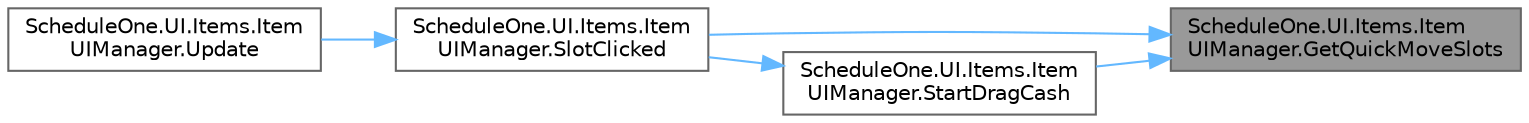 digraph "ScheduleOne.UI.Items.ItemUIManager.GetQuickMoveSlots"
{
 // LATEX_PDF_SIZE
  bgcolor="transparent";
  edge [fontname=Helvetica,fontsize=10,labelfontname=Helvetica,labelfontsize=10];
  node [fontname=Helvetica,fontsize=10,shape=box,height=0.2,width=0.4];
  rankdir="RL";
  Node1 [id="Node000001",label="ScheduleOne.UI.Items.Item\lUIManager.GetQuickMoveSlots",height=0.2,width=0.4,color="gray40", fillcolor="grey60", style="filled", fontcolor="black",tooltip=" "];
  Node1 -> Node2 [id="edge1_Node000001_Node000002",dir="back",color="steelblue1",style="solid",tooltip=" "];
  Node2 [id="Node000002",label="ScheduleOne.UI.Items.Item\lUIManager.SlotClicked",height=0.2,width=0.4,color="grey40", fillcolor="white", style="filled",URL="$class_schedule_one_1_1_u_i_1_1_items_1_1_item_u_i_manager.html#adc08ecdace7a4c44eae24895b22571e3",tooltip=" "];
  Node2 -> Node3 [id="edge2_Node000002_Node000003",dir="back",color="steelblue1",style="solid",tooltip=" "];
  Node3 [id="Node000003",label="ScheduleOne.UI.Items.Item\lUIManager.Update",height=0.2,width=0.4,color="grey40", fillcolor="white", style="filled",URL="$class_schedule_one_1_1_u_i_1_1_items_1_1_item_u_i_manager.html#a6eff3739649a1b44d6f83e8a22be4539",tooltip=" "];
  Node1 -> Node4 [id="edge3_Node000001_Node000004",dir="back",color="steelblue1",style="solid",tooltip=" "];
  Node4 [id="Node000004",label="ScheduleOne.UI.Items.Item\lUIManager.StartDragCash",height=0.2,width=0.4,color="grey40", fillcolor="white", style="filled",URL="$class_schedule_one_1_1_u_i_1_1_items_1_1_item_u_i_manager.html#a2c0977f76ac049ba4532dbcc32a730d8",tooltip=" "];
  Node4 -> Node2 [id="edge4_Node000004_Node000002",dir="back",color="steelblue1",style="solid",tooltip=" "];
}
